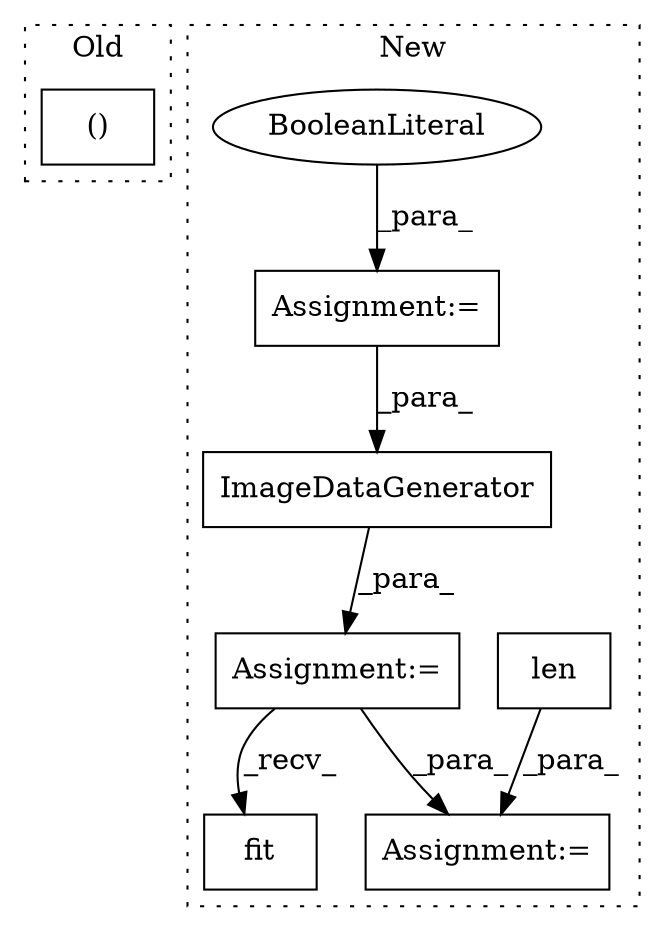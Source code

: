 digraph G {
subgraph cluster0 {
1 [label="()" a="106" s="1509" l="65" shape="box"];
label = "Old";
style="dotted";
}
subgraph cluster1 {
2 [label="ImageDataGenerator" a="32" s="994,1034" l="19,1" shape="box"];
3 [label="fit" a="32" s="1049,1067" l="4,1" shape="box"];
4 [label="Assignment:=" a="7" s="1158" l="2" shape="box"];
5 [label="len" a="32" s="1110,1120" l="4,1" shape="box"];
6 [label="Assignment:=" a="7" s="993" l="1" shape="box"];
7 [label="Assignment:=" a="7" s="739" l="1" shape="box"];
8 [label="BooleanLiteral" a="9" s="740" l="4" shape="ellipse"];
label = "New";
style="dotted";
}
2 -> 6 [label="_para_"];
5 -> 4 [label="_para_"];
6 -> 3 [label="_recv_"];
6 -> 4 [label="_para_"];
7 -> 2 [label="_para_"];
8 -> 7 [label="_para_"];
}